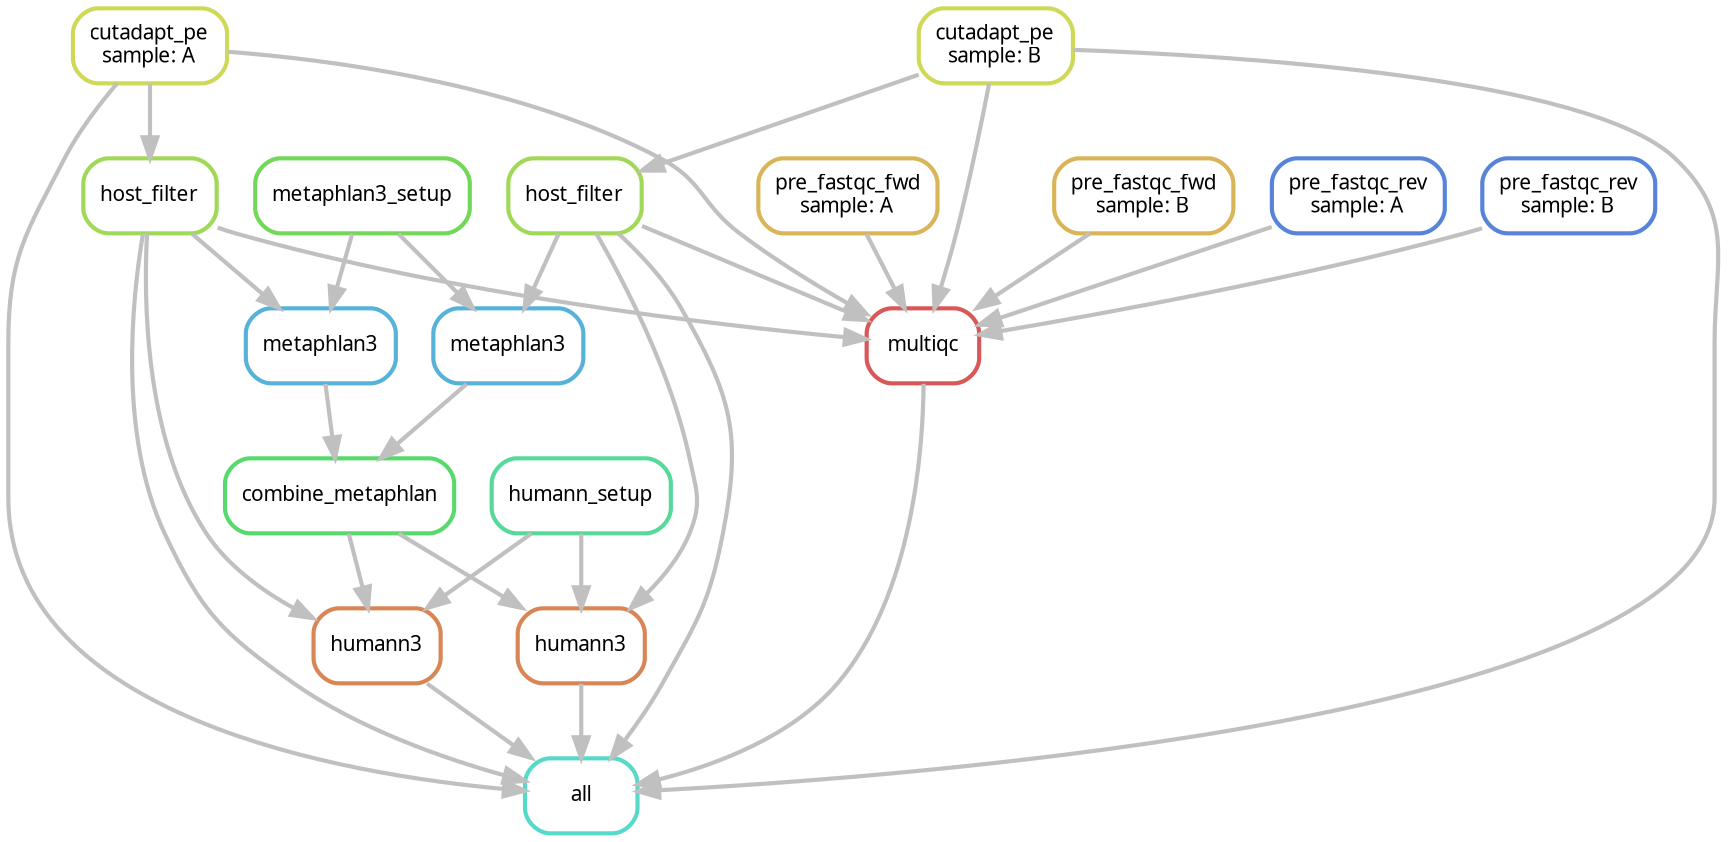 digraph snakemake_dag {
    graph[bgcolor=white, margin=0];
    node[shape=box, style=rounded, fontname=sans,                 fontsize=10, penwidth=2];
    edge[penwidth=2, color=grey];
	0[label = "all", color = "0.48 0.6 0.85", style="rounded"];
	1[label = "cutadapt_pe\nsample: A", color = "0.18 0.6 0.85", style="rounded"];
	2[label = "cutadapt_pe\nsample: B", color = "0.18 0.6 0.85", style="rounded"];
	3[label = "host_filter", color = "0.24 0.6 0.85", style="rounded"];
	4[label = "host_filter", color = "0.24 0.6 0.85", style="rounded"];
	5[label = "multiqc", color = "0.00 0.6 0.85", style="rounded"];
	6[label = "pre_fastqc_rev\nsample: A", color = "0.61 0.6 0.85", style="rounded"];
	7[label = "pre_fastqc_rev\nsample: B", color = "0.61 0.6 0.85", style="rounded"];
	8[label = "pre_fastqc_fwd\nsample: A", color = "0.12 0.6 0.85", style="rounded"];
	9[label = "pre_fastqc_fwd\nsample: B", color = "0.12 0.6 0.85", style="rounded"];
	10[label = "humann3", color = "0.06 0.6 0.85", style="rounded"];
	11[label = "humann_setup", color = "0.42 0.6 0.85", style="rounded"];
	12[label = "combine_metaphlan", color = "0.36 0.6 0.85", style="rounded"];
	13[label = "metaphlan3", color = "0.55 0.6 0.85", style="rounded"];
	14[label = "metaphlan3_setup", color = "0.30 0.6 0.85", style="rounded"];
	15[label = "metaphlan3", color = "0.55 0.6 0.85", style="rounded"];
	16[label = "humann3", color = "0.06 0.6 0.85", style="rounded"];
	1 -> 0
	2 -> 0
	3 -> 0
	4 -> 0
	5 -> 0
	10 -> 0
	16 -> 0
	1 -> 3
	2 -> 4
	6 -> 5
	7 -> 5
	8 -> 5
	9 -> 5
	1 -> 5
	2 -> 5
	3 -> 5
	4 -> 5
	11 -> 10
	12 -> 10
	3 -> 10
	13 -> 12
	15 -> 12
	14 -> 13
	3 -> 13
	14 -> 15
	4 -> 15
	11 -> 16
	12 -> 16
	4 -> 16
}            
